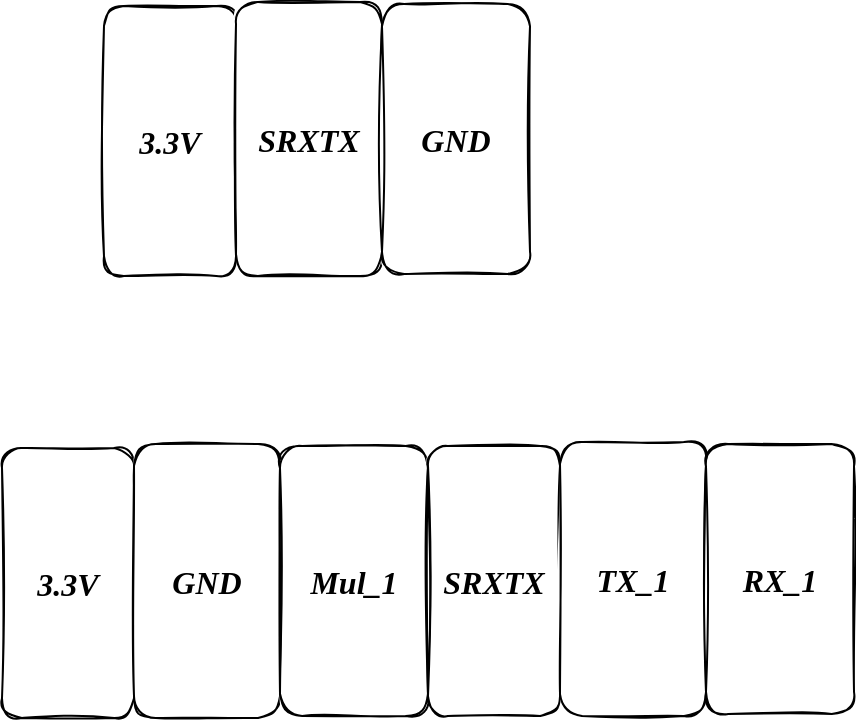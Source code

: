 <mxfile version="17.4.2" type="device"><diagram id="FfuwKJNRO_GeQYmqOmrr" name="第 1 页"><mxGraphModel dx="1234" dy="611" grid="0" gridSize="10" guides="1" tooltips="1" connect="1" arrows="1" fold="1" page="0" pageScale="1" pageWidth="827" pageHeight="1169" math="0" shadow="0"><root><mxCell id="0"/><mxCell id="1" parent="0"/><mxCell id="9jb5p4QVqt9vMmp_oYyX-4" value="&lt;font style=&quot;font-size: 16px&quot; face=&quot;Comic Sans MS&quot;&gt;&lt;b&gt;&lt;i&gt;3.3V&lt;/i&gt;&lt;/b&gt;&lt;/font&gt;" style="rounded=1;whiteSpace=wrap;html=1;sketch=1;fontFamily=MV Boid;" vertex="1" parent="1"><mxGeometry x="-238" y="124" width="66" height="135" as="geometry"/></mxCell><mxCell id="9jb5p4QVqt9vMmp_oYyX-5" value="&lt;font face=&quot;Comic Sans MS&quot;&gt;&lt;span style=&quot;font-size: 16px&quot;&gt;&lt;b&gt;&lt;i&gt;SRXTX&lt;/i&gt;&lt;/b&gt;&lt;/span&gt;&lt;/font&gt;" style="rounded=1;whiteSpace=wrap;html=1;sketch=1;fontFamily=MV Boid;" vertex="1" parent="1"><mxGeometry x="-172" y="122" width="73" height="137" as="geometry"/></mxCell><mxCell id="9jb5p4QVqt9vMmp_oYyX-6" value="&lt;font face=&quot;Comic Sans MS&quot;&gt;&lt;span style=&quot;font-size: 16px&quot;&gt;&lt;b&gt;&lt;i&gt;GND&lt;/i&gt;&lt;/b&gt;&lt;/span&gt;&lt;/font&gt;" style="rounded=1;whiteSpace=wrap;html=1;sketch=1;fontFamily=MV Boid;" vertex="1" parent="1"><mxGeometry x="-99" y="123" width="74" height="135" as="geometry"/></mxCell><mxCell id="9jb5p4QVqt9vMmp_oYyX-8" value="&lt;font style=&quot;font-size: 16px&quot; face=&quot;Comic Sans MS&quot;&gt;&lt;b&gt;&lt;i&gt;3.3V&lt;/i&gt;&lt;/b&gt;&lt;/font&gt;" style="rounded=1;whiteSpace=wrap;html=1;sketch=1;fontFamily=MV Boid;" vertex="1" parent="1"><mxGeometry x="-289" y="345" width="66" height="135" as="geometry"/></mxCell><mxCell id="9jb5p4QVqt9vMmp_oYyX-9" value="&lt;font face=&quot;Comic Sans MS&quot;&gt;&lt;span style=&quot;font-size: 16px&quot;&gt;&lt;b&gt;&lt;i&gt;GND&lt;/i&gt;&lt;/b&gt;&lt;/span&gt;&lt;/font&gt;" style="rounded=1;whiteSpace=wrap;html=1;sketch=1;fontFamily=MV Boid;" vertex="1" parent="1"><mxGeometry x="-223" y="343" width="73" height="137" as="geometry"/></mxCell><mxCell id="9jb5p4QVqt9vMmp_oYyX-10" value="&lt;font face=&quot;Comic Sans MS&quot;&gt;&lt;span style=&quot;font-size: 16px&quot;&gt;&lt;b&gt;&lt;i&gt;Mul_1&lt;/i&gt;&lt;/b&gt;&lt;/span&gt;&lt;/font&gt;" style="rounded=1;whiteSpace=wrap;html=1;sketch=1;fontFamily=MV Boid;" vertex="1" parent="1"><mxGeometry x="-150" y="344" width="74" height="135" as="geometry"/></mxCell><mxCell id="9jb5p4QVqt9vMmp_oYyX-11" value="&lt;font style=&quot;font-size: 16px&quot; face=&quot;Comic Sans MS&quot;&gt;&lt;b&gt;&lt;i&gt;SRXTX&lt;/i&gt;&lt;/b&gt;&lt;/font&gt;" style="rounded=1;whiteSpace=wrap;html=1;sketch=1;fontFamily=MV Boid;" vertex="1" parent="1"><mxGeometry x="-76" y="344" width="66" height="135" as="geometry"/></mxCell><mxCell id="9jb5p4QVqt9vMmp_oYyX-12" value="&lt;font face=&quot;Comic Sans MS&quot;&gt;&lt;span style=&quot;font-size: 16px&quot;&gt;&lt;b&gt;&lt;i&gt;TX_1&lt;/i&gt;&lt;/b&gt;&lt;/span&gt;&lt;/font&gt;" style="rounded=1;whiteSpace=wrap;html=1;sketch=1;fontFamily=MV Boid;" vertex="1" parent="1"><mxGeometry x="-10" y="342" width="73" height="137" as="geometry"/></mxCell><mxCell id="9jb5p4QVqt9vMmp_oYyX-13" value="&lt;font face=&quot;Comic Sans MS&quot;&gt;&lt;span style=&quot;font-size: 16px&quot;&gt;&lt;b&gt;&lt;i&gt;RX_1&lt;/i&gt;&lt;/b&gt;&lt;/span&gt;&lt;/font&gt;" style="rounded=1;whiteSpace=wrap;html=1;sketch=1;fontFamily=MV Boid;" vertex="1" parent="1"><mxGeometry x="63" y="343" width="74" height="135" as="geometry"/></mxCell></root></mxGraphModel></diagram></mxfile>